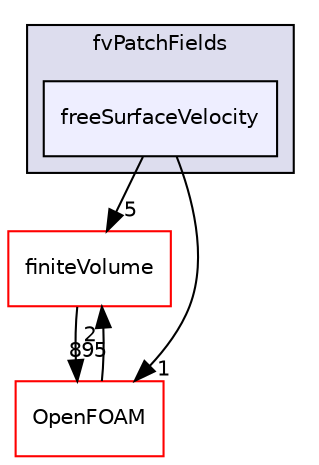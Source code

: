 digraph "src/dynamicFaMesh/interfaceTrackingFvMesh/fvPatchFields/freeSurfaceVelocity" {
  bgcolor=transparent;
  compound=true
  node [ fontsize="10", fontname="Helvetica"];
  edge [ labelfontsize="10", labelfontname="Helvetica"];
  subgraph clusterdir_f6119a15fc15eda15c6b82fd2d64c793 {
    graph [ bgcolor="#ddddee", pencolor="black", label="fvPatchFields" fontname="Helvetica", fontsize="10", URL="dir_f6119a15fc15eda15c6b82fd2d64c793.html"]
  dir_3a46b178a9ce0eeec7cfac5c136a7742 [shape=box, label="freeSurfaceVelocity", style="filled", fillcolor="#eeeeff", pencolor="black", URL="dir_3a46b178a9ce0eeec7cfac5c136a7742.html"];
  }
  dir_9bd15774b555cf7259a6fa18f99fe99b [shape=box label="finiteVolume" color="red" URL="dir_9bd15774b555cf7259a6fa18f99fe99b.html"];
  dir_c5473ff19b20e6ec4dfe5c310b3778a8 [shape=box label="OpenFOAM" color="red" URL="dir_c5473ff19b20e6ec4dfe5c310b3778a8.html"];
  dir_9bd15774b555cf7259a6fa18f99fe99b->dir_c5473ff19b20e6ec4dfe5c310b3778a8 [headlabel="895", labeldistance=1.5 headhref="dir_000814_002151.html"];
  dir_3a46b178a9ce0eeec7cfac5c136a7742->dir_9bd15774b555cf7259a6fa18f99fe99b [headlabel="5", labeldistance=1.5 headhref="dir_000577_000814.html"];
  dir_3a46b178a9ce0eeec7cfac5c136a7742->dir_c5473ff19b20e6ec4dfe5c310b3778a8 [headlabel="1", labeldistance=1.5 headhref="dir_000577_002151.html"];
  dir_c5473ff19b20e6ec4dfe5c310b3778a8->dir_9bd15774b555cf7259a6fa18f99fe99b [headlabel="2", labeldistance=1.5 headhref="dir_002151_000814.html"];
}
